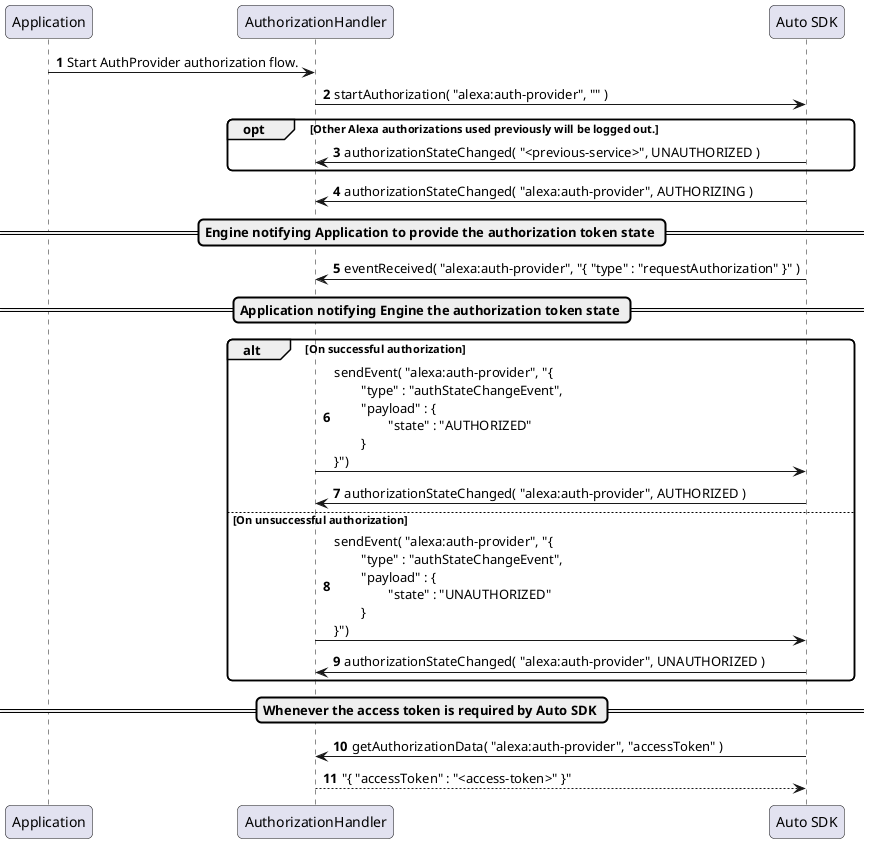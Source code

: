 @startuml

skinparam roundcorner 10

autonumber
participant Application order 20
participant AuthorizationHandler order 30
participant "Auto SDK" as AutoSDK  order 40

Application -> AuthorizationHandler : Start AuthProvider authorization flow.
AuthorizationHandler -> AutoSDK :startAuthorization( "alexa:auth-provider", "" )
opt Other Alexa authorizations used previously will be logged out.
AutoSDK -> AuthorizationHandler : authorizationStateChanged( "<previous-service>", UNAUTHORIZED )
end
AutoSDK -> AuthorizationHandler : authorizationStateChanged( "alexa:auth-provider", AUTHORIZING )

== Engine notifying Application to provide the authorization token state ==
AutoSDK -> AuthorizationHandler : eventReceived( "alexa:auth-provider", "{ "type" : "requestAuthorization" }" )

== Application notifying Engine the authorization token state ==
alt On successful authorization
AuthorizationHandler -> AutoSDK : sendEvent( "alexa:auth-provider", "{\n\t"type" : "authStateChangeEvent",\n\t"payload" : {\n\t\t"state" : "AUTHORIZED" \n\t}\n}")
AutoSDK -> AuthorizationHandler : authorizationStateChanged( "alexa:auth-provider", AUTHORIZED )
else On unsuccessful authorization
AuthorizationHandler -> AutoSDK : sendEvent( "alexa:auth-provider", "{\n\t"type" : "authStateChangeEvent",\n\t"payload" : {\n\t\t"state" : "UNAUTHORIZED" \n\t}\n}")
AutoSDK -> AuthorizationHandler : authorizationStateChanged( "alexa:auth-provider", UNAUTHORIZED )
end

== Whenever the access token is required by Auto SDK ==
AutoSDK -> AuthorizationHandler : getAuthorizationData( "alexa:auth-provider", "accessToken" )
AuthorizationHandler-->AutoSDK : "{ "accessToken" : "<access-token>" }"

@enduml
